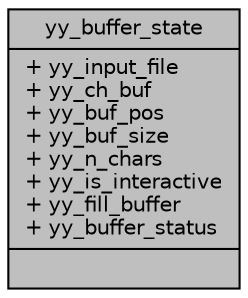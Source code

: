 digraph "yy_buffer_state"
{
 // INTERACTIVE_SVG=YES
 // LATEX_PDF_SIZE
  edge [fontname="Helvetica",fontsize="10",labelfontname="Helvetica",labelfontsize="10"];
  node [fontname="Helvetica",fontsize="10",shape=record];
  Node1 [label="{yy_buffer_state\n|+ yy_input_file\l+ yy_ch_buf\l+ yy_buf_pos\l+ yy_buf_size\l+ yy_n_chars\l+ yy_is_interactive\l+ yy_fill_buffer\l+ yy_buffer_status\l|}",height=0.2,width=0.4,color="black", fillcolor="grey75", style="filled", fontcolor="black",tooltip=" "];
}
